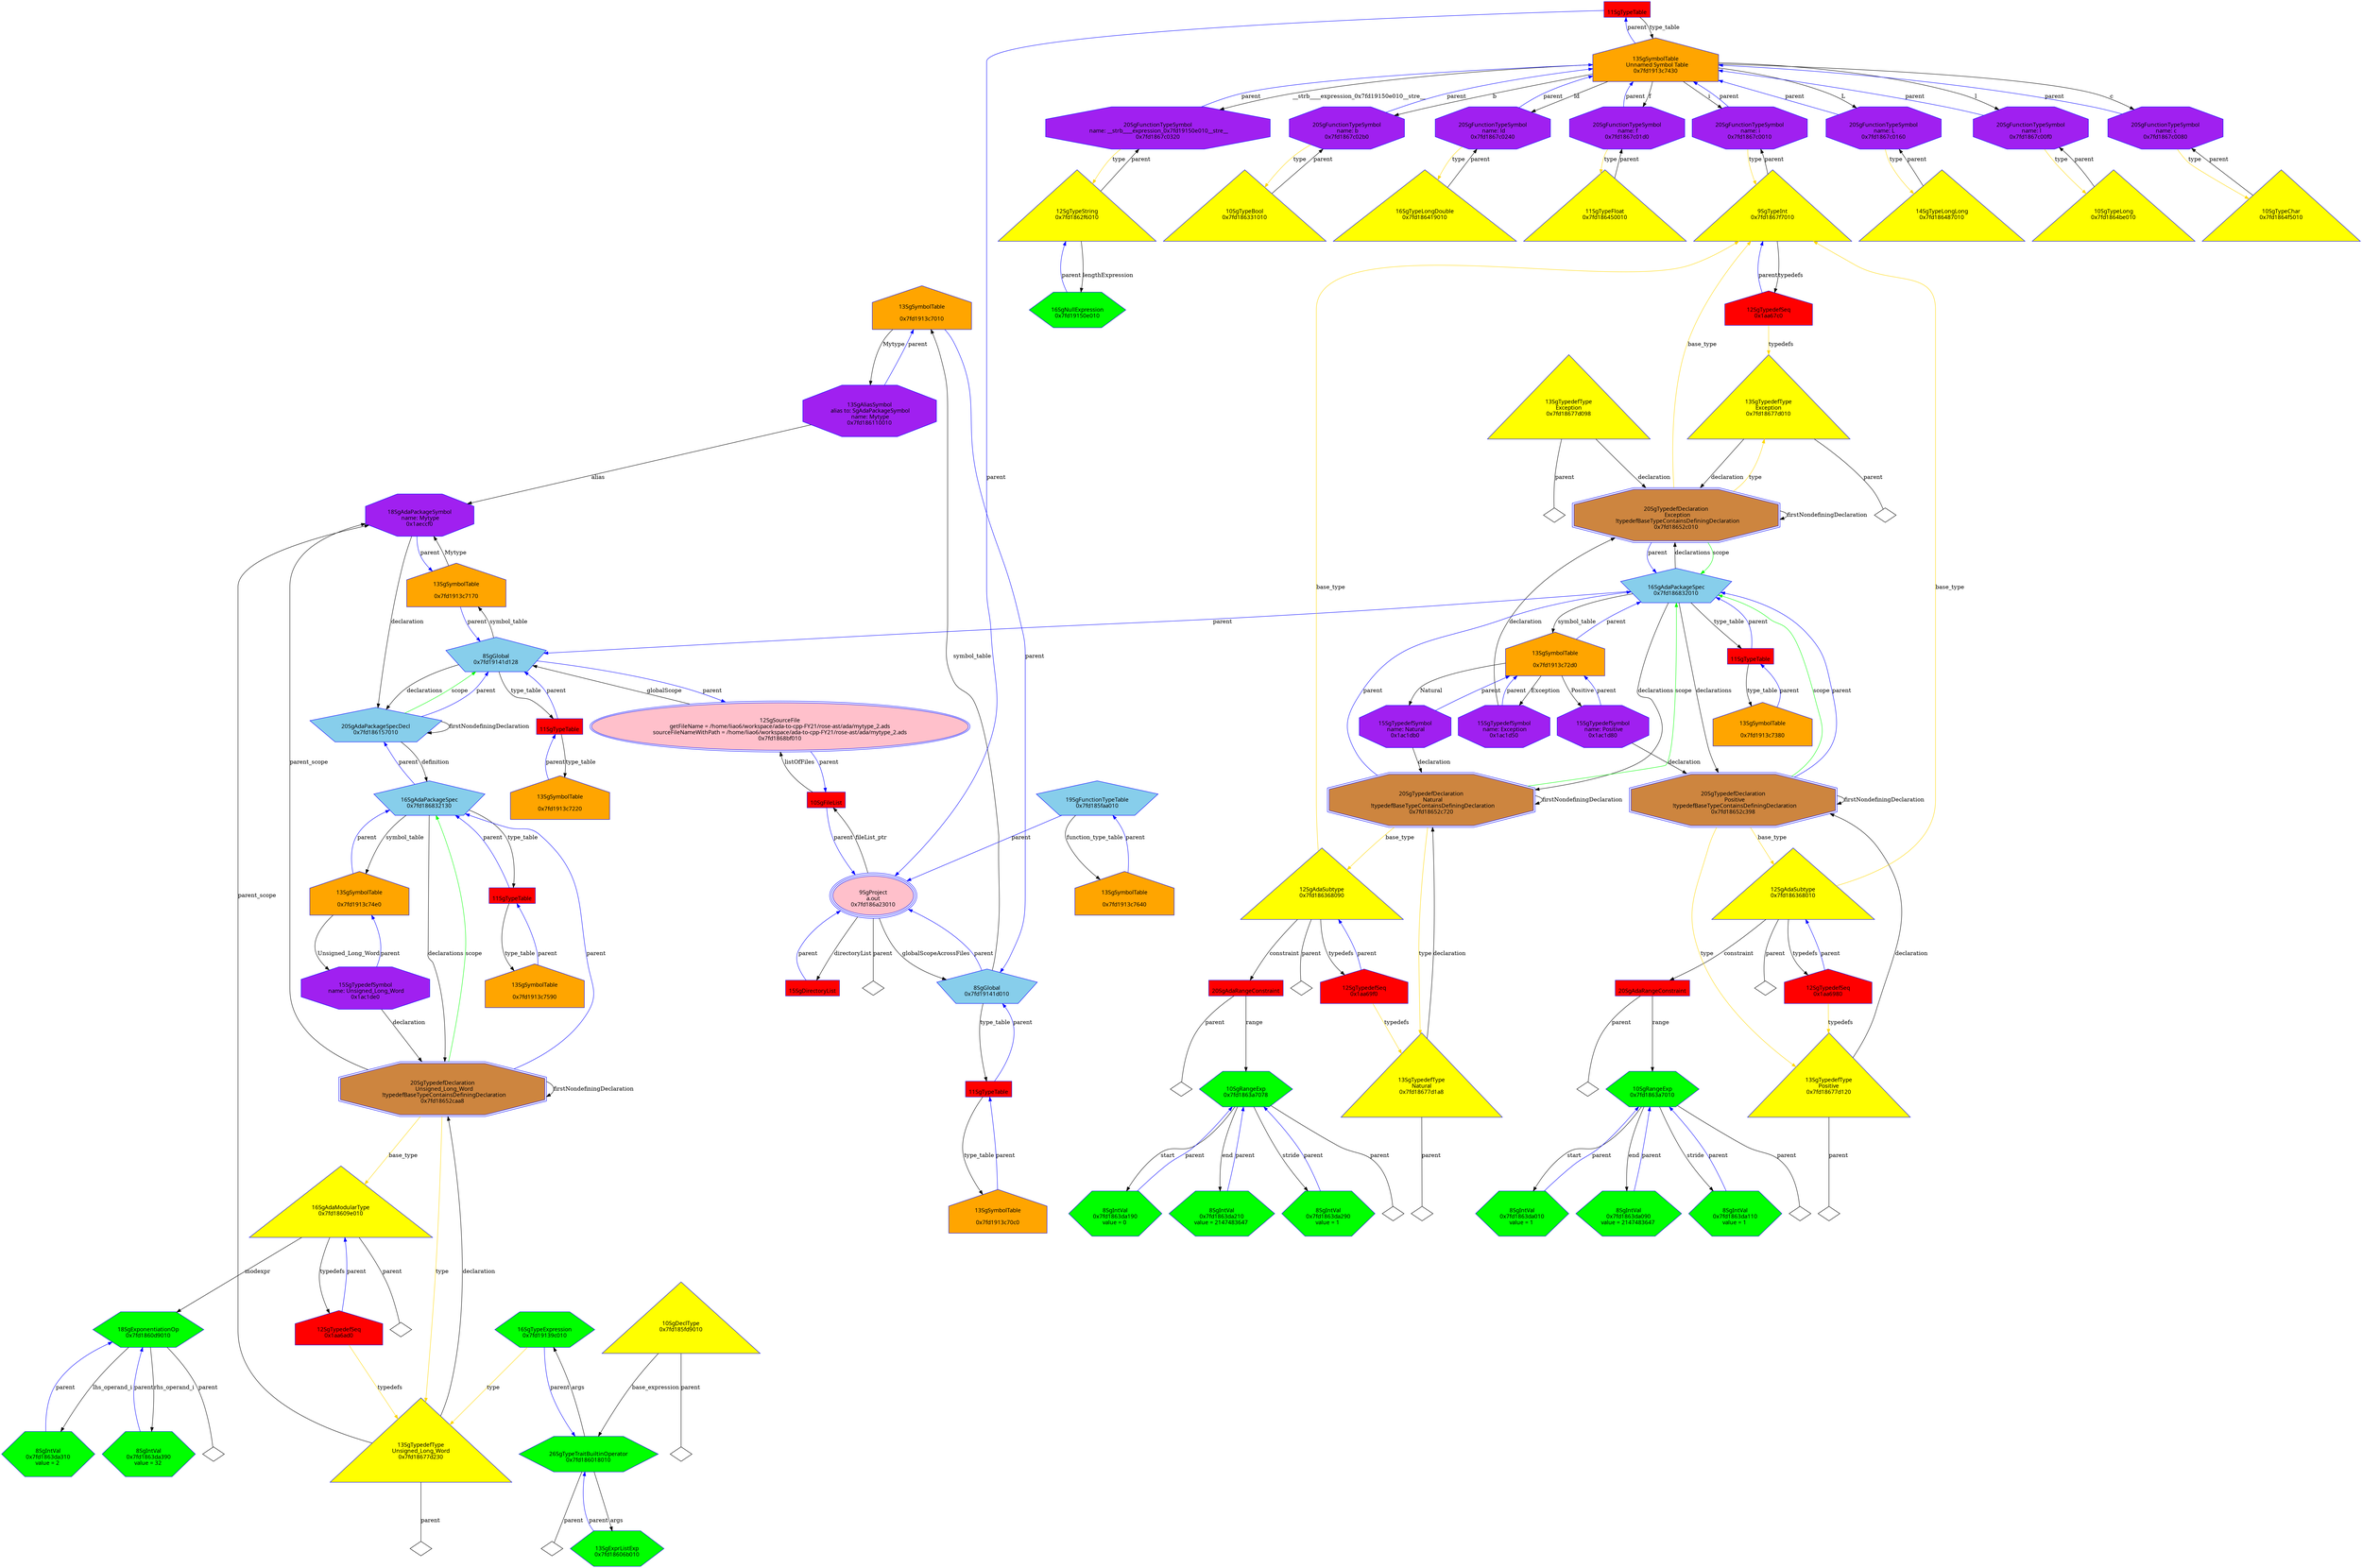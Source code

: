 digraph "Gmytype_2.ads.dot" {
"0x7fd1913c7010"[label="\n13SgSymbolTable\n  \n  0x7fd1913c7010  " shape=house,regular=0,URL="\N",tooltip="more info at \N",sides=5,peripheries=1,color="blue",fillcolor=orange,fontname="7x13bold",fontcolor=black,style=filled];
"0x7fd1913c7010" -> "0x7fd186110010"[label="Mytype" dir=forward ];
"0x7fd1913c7010" -> "0x7fd19141d010"[label="parent" color="blue" dir=forward ];
"0x7fd1913c70c0"[label="\n13SgSymbolTable\n  \n  0x7fd1913c70c0  " shape=house,regular=0,URL="\N",tooltip="more info at \N",sides=5,peripheries=1,color="blue",fillcolor=orange,fontname="7x13bold",fontcolor=black,style=filled];
"0x7fd1913c70c0" -> "0x19ffb60"[label="parent" color="blue" dir=forward ];
"0x7fd1913c7170"[label="\n13SgSymbolTable\n  \n  0x7fd1913c7170  " shape=house,regular=0,URL="\N",tooltip="more info at \N",sides=5,peripheries=1,color="blue",fillcolor=orange,fontname="7x13bold",fontcolor=black,style=filled];
"0x7fd1913c7170" -> "0x1aeccf0"[label="Mytype" dir=forward ];
"0x7fd1913c7170" -> "0x7fd19141d128"[label="parent" color="blue" dir=forward ];
"0x7fd1913c7220"[label="\n13SgSymbolTable\n  \n  0x7fd1913c7220  " shape=house,regular=0,URL="\N",tooltip="more info at \N",sides=5,peripheries=1,color="blue",fillcolor=orange,fontname="7x13bold",fontcolor=black,style=filled];
"0x7fd1913c7220" -> "0x19ffb88"[label="parent" color="blue" dir=forward ];
"0x7fd1913c72d0"[label="\n13SgSymbolTable\n  \n  0x7fd1913c72d0  " shape=house,regular=0,URL="\N",tooltip="more info at \N",sides=5,peripheries=1,color="blue",fillcolor=orange,fontname="7x13bold",fontcolor=black,style=filled];
"0x7fd1913c72d0" -> "0x1ac1db0"[label="Natural" dir=forward ];
"0x7fd1913c72d0" -> "0x1ac1d80"[label="Positive" dir=forward ];
"0x7fd1913c72d0" -> "0x1ac1d50"[label="Exception" dir=forward ];
"0x7fd1913c72d0" -> "0x7fd186832010"[label="parent" color="blue" dir=forward ];
"0x7fd1913c7380"[label="\n13SgSymbolTable\n  \n  0x7fd1913c7380  " shape=house,regular=0,URL="\N",tooltip="more info at \N",sides=5,peripheries=1,color="blue",fillcolor=orange,fontname="7x13bold",fontcolor=black,style=filled];
"0x7fd1913c7380" -> "0x19ffbb0"[label="parent" color="blue" dir=forward ];
"0x7fd1913c7430"[label="\n13SgSymbolTable\n  Unnamed Symbol Table\n  0x7fd1913c7430  " shape=house,regular=0,URL="\N",tooltip="more info at \N",sides=5,peripheries=1,color="blue",fillcolor=orange,fontname="7x13bold",fontcolor=black,style=filled];
"0x7fd1913c7430" -> "0x7fd1867c0320"[label="__strb____expression_0x7fd19150e010__stre__" dir=forward ];
"0x7fd1913c7430" -> "0x7fd1867c02b0"[label="b" dir=forward ];
"0x7fd1913c7430" -> "0x7fd1867c0240"[label="ld" dir=forward ];
"0x7fd1913c7430" -> "0x7fd1867c01d0"[label="f" dir=forward ];
"0x7fd1913c7430" -> "0x7fd1867c0160"[label="L" dir=forward ];
"0x7fd1913c7430" -> "0x7fd1867c00f0"[label="l" dir=forward ];
"0x7fd1913c7430" -> "0x7fd1867c0080"[label="c" dir=forward ];
"0x7fd1913c7430" -> "0x7fd1867c0010"[label="i" dir=forward ];
"0x7fd1913c7430" -> "0x19ffbd8"[label="parent" color="blue" dir=forward ];
"0x7fd1913c74e0"[label="\n13SgSymbolTable\n  \n  0x7fd1913c74e0  " shape=house,regular=0,URL="\N",tooltip="more info at \N",sides=5,peripheries=1,color="blue",fillcolor=orange,fontname="7x13bold",fontcolor=black,style=filled];
"0x7fd1913c74e0" -> "0x1ac1de0"[label="Unsigned_Long_Word" dir=forward ];
"0x7fd1913c74e0" -> "0x7fd186832130"[label="parent" color="blue" dir=forward ];
"0x7fd1913c7590"[label="\n13SgSymbolTable\n  \n  0x7fd1913c7590  " shape=house,regular=0,URL="\N",tooltip="more info at \N",sides=5,peripheries=1,color="blue",fillcolor=orange,fontname="7x13bold",fontcolor=black,style=filled];
"0x7fd1913c7590" -> "0x19ffc00"[label="parent" color="blue" dir=forward ];
"0x7fd1913c7640"[label="\n13SgSymbolTable\n  \n  0x7fd1913c7640  " shape=house,regular=0,URL="\N",tooltip="more info at \N",sides=5,peripheries=1,color="blue",fillcolor=orange,fontname="7x13bold",fontcolor=black,style=filled];
"0x7fd1913c7640" -> "0x7fd185faa010"[label="parent" color="blue" dir=forward ];
"0x1ad9460"[label="\n20SgAdaRangeConstraint" shape=polygon,regular=0,URL="\N",tooltip="more info at \N",sides=4,peripheries=1,color="blue",fillcolor=red,fontname="7x13bold",fontcolor=black,style=filled];
"0x1ad9460" -> "0x7fd1863a7010"[label="range" dir=forward ];
"0x1ad9460" -> "0x1ad9460__parent__null"[label="parent" dir=none ];
"0x1ad9460__parent__null"[label="" shape=diamond ];
"0x1ad9488"[label="\n20SgAdaRangeConstraint" shape=polygon,regular=0,URL="\N",tooltip="more info at \N",sides=4,peripheries=1,color="blue",fillcolor=red,fontname="7x13bold",fontcolor=black,style=filled];
"0x1ad9488" -> "0x7fd1863a7078"[label="range" dir=forward ];
"0x1ad9488" -> "0x1ad9488__parent__null"[label="parent" dir=none ];
"0x1ad9488__parent__null"[label="" shape=diamond ];
"0x7fd1868bf010"[label="\n12SgSourceFile\n  getFileName = /home/liao6/workspace/ada-to-cpp-FY21/rose-ast/ada/mytype_2.ads  \n  sourceFileNameWithPath = /home/liao6/workspace/ada-to-cpp-FY21/rose-ast/ada/mytype_2.ads  \n  0x7fd1868bf010  " shape=ellipse,regular=0,URL="\N",tooltip="more info at \N",sides=5,peripheries=2,color="blue",fillcolor=pink,fontname="7x13bold",fontcolor=black,style=filled];
"0x7fd1868bf010" -> "0x7fd19141d128"[label="globalScope" dir=forward ];
"0x7fd1868bf010" -> "0x19c5100"[label="parent" color="blue" dir=forward ];
"0x19c5100"[label="\n10SgFileList" shape=polygon,regular=0,URL="\N",tooltip="more info at \N",sides=4,peripheries=1,color="blue",fillcolor=red,fontname="7x13bold",fontcolor=black,style=filled];
"0x19c5100" -> "0x7fd1868bf010"[label="listOfFiles" dir=forward ];
"0x19c5100" -> "0x7fd186a23010"[label="parent" color="blue" dir=forward ];
"0x19e4510"[label="\n15SgDirectoryList" shape=polygon,regular=0,URL="\N",tooltip="more info at \N",sides=4,peripheries=1,color="blue",fillcolor=red,fontname="7x13bold",fontcolor=black,style=filled];
"0x19e4510" -> "0x7fd186a23010"[label="parent" color="blue" dir=forward ];
"0x7fd186a23010"[label="\n9SgProject\n  a.out  \n  0x7fd186a23010  " shape=ellipse,regular=0,URL="\N",tooltip="more info at \N",sides=5,peripheries=3,color="blue",fillcolor=pink,fontname="7x13bold",fontcolor=black,style=filled];
"0x7fd186a23010" -> "0x19c5100"[label="fileList_ptr" dir=forward ];
"0x7fd186a23010" -> "0x19e4510"[label="directoryList" dir=forward ];
"0x7fd186a23010" -> "0x7fd19141d010"[label="globalScopeAcrossFiles" dir=forward ];
"0x7fd186a23010" -> "0x7fd186a23010__parent__null"[label="parent" dir=none ];
"0x7fd186a23010__parent__null"[label="" shape=diamond ];
"0x1aa67c0"[label="\n12SgTypedefSeq\n  0x1aa67c0  " shape=house,regular=0,URL="\N",tooltip="more info at \N",sides=5,peripheries=1,color="blue",fillcolor=red,fontname="7x13bold",fontcolor=black,style=filled];
"0x1aa67c0" -> "0x7fd18677d010"[label="typedefs" color="gold1" dir=forward ];
"0x1aa67c0" -> "0x7fd1867f7010"[label="parent" color="blue" dir=forward ];
"0x1aa6980"[label="\n12SgTypedefSeq\n  0x1aa6980  " shape=house,regular=0,URL="\N",tooltip="more info at \N",sides=5,peripheries=1,color="blue",fillcolor=red,fontname="7x13bold",fontcolor=black,style=filled];
"0x1aa6980" -> "0x7fd18677d120"[label="typedefs" color="gold1" dir=forward ];
"0x1aa6980" -> "0x7fd186368010"[label="parent" color="blue" dir=forward ];
"0x1aa69f0"[label="\n12SgTypedefSeq\n  0x1aa69f0  " shape=house,regular=0,URL="\N",tooltip="more info at \N",sides=5,peripheries=1,color="blue",fillcolor=red,fontname="7x13bold",fontcolor=black,style=filled];
"0x1aa69f0" -> "0x7fd18677d1a8"[label="typedefs" color="gold1" dir=forward ];
"0x1aa69f0" -> "0x7fd186368090"[label="parent" color="blue" dir=forward ];
"0x1aa6ad0"[label="\n12SgTypedefSeq\n  0x1aa6ad0  " shape=house,regular=0,URL="\N",tooltip="more info at \N",sides=5,peripheries=1,color="blue",fillcolor=red,fontname="7x13bold",fontcolor=black,style=filled];
"0x1aa6ad0" -> "0x7fd18677d230"[label="typedefs" color="gold1" dir=forward ];
"0x1aa6ad0" -> "0x7fd18609e010"[label="parent" color="blue" dir=forward ];
"0x19ffb60"[label="\n11SgTypeTable" shape=polygon,regular=0,URL="\N",tooltip="more info at \N",sides=4,peripheries=1,color="blue",fillcolor=red,fontname="7x13bold",fontcolor=black,style=filled];
"0x19ffb60" -> "0x7fd1913c70c0"[label="type_table" dir=forward ];
"0x19ffb60" -> "0x7fd19141d010"[label="parent" color="blue" dir=forward ];
"0x19ffb88"[label="\n11SgTypeTable" shape=polygon,regular=0,URL="\N",tooltip="more info at \N",sides=4,peripheries=1,color="blue",fillcolor=red,fontname="7x13bold",fontcolor=black,style=filled];
"0x19ffb88" -> "0x7fd1913c7220"[label="type_table" dir=forward ];
"0x19ffb88" -> "0x7fd19141d128"[label="parent" color="blue" dir=forward ];
"0x19ffbb0"[label="\n11SgTypeTable" shape=polygon,regular=0,URL="\N",tooltip="more info at \N",sides=4,peripheries=1,color="blue",fillcolor=red,fontname="7x13bold",fontcolor=black,style=filled];
"0x19ffbb0" -> "0x7fd1913c7380"[label="type_table" dir=forward ];
"0x19ffbb0" -> "0x7fd186832010"[label="parent" color="blue" dir=forward ];
"0x19ffbd8"[label="\n11SgTypeTable" shape=polygon,regular=0,URL="\N",tooltip="more info at \N",sides=4,peripheries=1,color="blue",fillcolor=red,fontname="7x13bold",fontcolor=black,style=filled];
"0x19ffbd8" -> "0x7fd1913c7430"[label="type_table" dir=forward ];
"0x19ffbd8" -> "0x7fd186a23010"[label="parent" color="blue" dir=forward ];
"0x19ffc00"[label="\n11SgTypeTable" shape=polygon,regular=0,URL="\N",tooltip="more info at \N",sides=4,peripheries=1,color="blue",fillcolor=red,fontname="7x13bold",fontcolor=black,style=filled];
"0x19ffc00" -> "0x7fd1913c7590"[label="type_table" dir=forward ];
"0x19ffc00" -> "0x7fd186832130"[label="parent" color="blue" dir=forward ];
"0x7fd1864f5010"[label="\n10SgTypeChar\n  0x7fd1864f5010  \n   \n   " shape=polygon,regular=0,URL="\N",tooltip="more info at \N",sides=3,peripheries=1,color="blue",fillcolor=yellow,fontname="7x13bold",fontcolor=black,style=filled];
"0x7fd1864f5010" -> "0x7fd1867c0080"[label="parent" dir=forward ];
"0x7fd1867f7010"[label="\n9SgTypeInt\n  0x7fd1867f7010  \n   \n   " shape=polygon,regular=0,URL="\N",tooltip="more info at \N",sides=3,peripheries=1,color="blue",fillcolor=yellow,fontname="7x13bold",fontcolor=black,style=filled];
"0x7fd1867f7010" -> "0x1aa67c0"[label="typedefs" dir=forward ];
"0x7fd1867f7010" -> "0x7fd1867c0010"[label="parent" dir=forward ];
"0x7fd1864be010"[label="\n10SgTypeLong\n  0x7fd1864be010  \n   \n   " shape=polygon,regular=0,URL="\N",tooltip="more info at \N",sides=3,peripheries=1,color="blue",fillcolor=yellow,fontname="7x13bold",fontcolor=black,style=filled];
"0x7fd1864be010" -> "0x7fd1867c00f0"[label="parent" dir=forward ];
"0x7fd186450010"[label="\n11SgTypeFloat\n  0x7fd186450010  \n   \n   " shape=polygon,regular=0,URL="\N",tooltip="more info at \N",sides=3,peripheries=1,color="blue",fillcolor=yellow,fontname="7x13bold",fontcolor=black,style=filled];
"0x7fd186450010" -> "0x7fd1867c01d0"[label="parent" dir=forward ];
"0x7fd186487010"[label="\n14SgTypeLongLong\n  0x7fd186487010  \n   \n   " shape=polygon,regular=0,URL="\N",tooltip="more info at \N",sides=3,peripheries=1,color="blue",fillcolor=yellow,fontname="7x13bold",fontcolor=black,style=filled];
"0x7fd186487010" -> "0x7fd1867c0160"[label="parent" dir=forward ];
"0x7fd186419010"[label="\n16SgTypeLongDouble\n  0x7fd186419010  \n   \n   " shape=polygon,regular=0,URL="\N",tooltip="more info at \N",sides=3,peripheries=1,color="blue",fillcolor=yellow,fontname="7x13bold",fontcolor=black,style=filled];
"0x7fd186419010" -> "0x7fd1867c0240"[label="parent" dir=forward ];
"0x7fd1862f6010"[label="\n12SgTypeString\n  0x7fd1862f6010  \n   \n   " shape=polygon,regular=0,URL="\N",tooltip="more info at \N",sides=3,peripheries=1,color="blue",fillcolor=yellow,fontname="7x13bold",fontcolor=black,style=filled];
"0x7fd1862f6010" -> "0x7fd19150e010"[label="lengthExpression" dir=forward ];
"0x7fd1862f6010" -> "0x7fd1867c0320"[label="parent" dir=forward ];
"0x7fd186331010"[label="\n10SgTypeBool\n  0x7fd186331010  \n   \n   " shape=polygon,regular=0,URL="\N",tooltip="more info at \N",sides=3,peripheries=1,color="blue",fillcolor=yellow,fontname="7x13bold",fontcolor=black,style=filled];
"0x7fd186331010" -> "0x7fd1867c02b0"[label="parent" dir=forward ];
"0x7fd185fd9010"[label="\n10SgDeclType\n  0x7fd185fd9010  \n   \n   " shape=polygon,regular=0,URL="\N",tooltip="more info at \N",sides=3,peripheries=1,color="blue",fillcolor=yellow,fontname="7x13bold",fontcolor=black,style=filled];
"0x7fd185fd9010" -> "0x7fd186018010"[label="base_expression" dir=forward ];
"0x7fd185fd9010" -> "0x7fd185fd9010__parent__null"[label="parent" dir=none ];
"0x7fd185fd9010__parent__null"[label="" shape=diamond ];
"0x7fd18677d010"[label="\n13SgTypedefType\nException\n  0x7fd18677d010  \n   \n   " shape=polygon,regular=0,URL="\N",tooltip="more info at \N",sides=3,peripheries=1,color="blue",fillcolor=yellow,fontname="7x13bold",fontcolor=black,style=filled];
"0x7fd18677d010" -> "0x7fd18652c010"[label="declaration" dir=forward ];
"0x7fd18677d010" -> "0x7fd18677d010__parent__null"[label="parent" dir=none ];
"0x7fd18677d010__parent__null"[label="" shape=diamond ];
"0x7fd18677d098"[label="\n13SgTypedefType\nException\n  0x7fd18677d098  \n   \n   " shape=polygon,regular=0,URL="\N",tooltip="more info at \N",sides=3,peripheries=1,color="blue",fillcolor=yellow,fontname="7x13bold",fontcolor=black,style=filled];
"0x7fd18677d098" -> "0x7fd18652c010"[label="declaration" dir=forward ];
"0x7fd18677d098" -> "0x7fd18677d098__parent__null"[label="parent" dir=none ];
"0x7fd18677d098__parent__null"[label="" shape=diamond ];
"0x7fd18677d120"[label="\n13SgTypedefType\nPositive\n  0x7fd18677d120  \n   \n   " shape=polygon,regular=0,URL="\N",tooltip="more info at \N",sides=3,peripheries=1,color="blue",fillcolor=yellow,fontname="7x13bold",fontcolor=black,style=filled];
"0x7fd18677d120" -> "0x7fd18652c398"[label="declaration" dir=forward ];
"0x7fd18677d120" -> "0x7fd18677d120__parent__null"[label="parent" dir=none ];
"0x7fd18677d120__parent__null"[label="" shape=diamond ];
"0x7fd18677d1a8"[label="\n13SgTypedefType\nNatural\n  0x7fd18677d1a8  \n   \n   " shape=polygon,regular=0,URL="\N",tooltip="more info at \N",sides=3,peripheries=1,color="blue",fillcolor=yellow,fontname="7x13bold",fontcolor=black,style=filled];
"0x7fd18677d1a8" -> "0x7fd18652c720"[label="declaration" dir=forward ];
"0x7fd18677d1a8" -> "0x7fd18677d1a8__parent__null"[label="parent" dir=none ];
"0x7fd18677d1a8__parent__null"[label="" shape=diamond ];
"0x7fd18677d230"[label="\n13SgTypedefType\nUnsigned_Long_Word\n  0x7fd18677d230  \n   \n   " shape=polygon,regular=0,URL="\N",tooltip="more info at \N",sides=3,peripheries=1,color="blue",fillcolor=yellow,fontname="7x13bold",fontcolor=black,style=filled];
"0x7fd18677d230" -> "0x1aeccf0"[label="parent_scope" dir=forward ];
"0x7fd18677d230" -> "0x7fd18652caa8"[label="declaration" dir=forward ];
"0x7fd18677d230" -> "0x7fd18677d230__parent__null"[label="parent" dir=none ];
"0x7fd18677d230__parent__null"[label="" shape=diamond ];
"0x7fd186368010"[label="\n12SgAdaSubtype\n  0x7fd186368010  \n   \n   " shape=polygon,regular=0,URL="\N",tooltip="more info at \N",sides=3,peripheries=1,color="blue",fillcolor=yellow,fontname="7x13bold",fontcolor=black,style=filled];
"0x7fd186368010" -> "0x7fd1867f7010"[label="base_type" color="gold1" dir=forward ];
"0x7fd186368010" -> "0x1ad9460"[label="constraint" dir=forward ];
"0x7fd186368010" -> "0x1aa6980"[label="typedefs" dir=forward ];
"0x7fd186368010" -> "0x7fd186368010__parent__null"[label="parent" dir=none ];
"0x7fd186368010__parent__null"[label="" shape=diamond ];
"0x7fd186368090"[label="\n12SgAdaSubtype\n  0x7fd186368090  \n   \n   " shape=polygon,regular=0,URL="\N",tooltip="more info at \N",sides=3,peripheries=1,color="blue",fillcolor=yellow,fontname="7x13bold",fontcolor=black,style=filled];
"0x7fd186368090" -> "0x7fd1867f7010"[label="base_type" color="gold1" dir=forward ];
"0x7fd186368090" -> "0x1ad9488"[label="constraint" dir=forward ];
"0x7fd186368090" -> "0x1aa69f0"[label="typedefs" dir=forward ];
"0x7fd186368090" -> "0x7fd186368090__parent__null"[label="parent" dir=none ];
"0x7fd186368090__parent__null"[label="" shape=diamond ];
"0x7fd18609e010"[label="\n16SgAdaModularType\n  0x7fd18609e010  \n   \n   " shape=polygon,regular=0,URL="\N",tooltip="more info at \N",sides=3,peripheries=1,color="blue",fillcolor=yellow,fontname="7x13bold",fontcolor=black,style=filled];
"0x7fd18609e010" -> "0x7fd1860d9010"[label="modexpr" dir=forward ];
"0x7fd18609e010" -> "0x1aa6ad0"[label="typedefs" dir=forward ];
"0x7fd18609e010" -> "0x7fd18609e010__parent__null"[label="parent" dir=none ];
"0x7fd18609e010__parent__null"[label="" shape=diamond ];
"0x7fd19141d010"[label="\n8SgGlobal\n  0x7fd19141d010  " shape=polygon,regular=0,URL="\N",tooltip="more info at \N",sides=5,peripheries=1,color="blue",fillcolor=skyblue,fontname="7x13bold",fontcolor=black,style=filled];
"0x7fd19141d010" -> "0x7fd1913c7010"[label="symbol_table" dir=forward ];
"0x7fd19141d010" -> "0x19ffb60"[label="type_table" dir=forward ];
"0x7fd19141d010" -> "0x7fd186a23010"[label="parent" color="blue" dir=forward ];
"0x7fd19141d128"[label="\n8SgGlobal\n  0x7fd19141d128  " shape=polygon,regular=0,URL="\N",tooltip="more info at \N",sides=5,peripheries=1,color="blue",fillcolor=skyblue,fontname="7x13bold",fontcolor=black,style=filled];
"0x7fd19141d128" -> "0x7fd186157010"[label="declarations" dir=forward ];
"0x7fd19141d128" -> "0x7fd1913c7170"[label="symbol_table" dir=forward ];
"0x7fd19141d128" -> "0x19ffb88"[label="type_table" dir=forward ];
"0x7fd19141d128" -> "0x7fd1868bf010"[label="parent" color="blue" dir=forward ];
"0x7fd185faa010"[label="\n19SgFunctionTypeTable\n  0x7fd185faa010  " shape=polygon,regular=0,URL="\N",tooltip="more info at \N",sides=5,peripheries=1,color="blue",fillcolor=skyblue,fontname="7x13bold",fontcolor=black,style=filled];
"0x7fd185faa010" -> "0x7fd1913c7640"[label="function_type_table" dir=forward ];
"0x7fd185faa010" -> "0x7fd186a23010"[label="parent" color="blue" dir=forward ];
"0x7fd18652c010"[label="\n20SgTypedefDeclaration\n  Exception\n  !typedefBaseTypeContainsDefiningDeclaration\n  0x7fd18652c010  " shape=polygon,regular=0,URL="\N",tooltip="more info at \N",sides=8,peripheries=2,color="blue",fillcolor=peru,fontname="7x13bold",fontcolor=black,style=filled];
"0x7fd18652c010" -> "0x7fd1867f7010"[label="base_type" color="gold1" dir=forward ];
"0x7fd18652c010" -> "0x7fd18677d010"[label="type" color="gold1" dir=forward ];
"0x7fd18652c010" -> "0x7fd186832010"[label="scope" color="green" dir=forward ];
"0x7fd18652c010" -> "0x7fd18652c010"[label="firstNondefiningDeclaration" dir=forward ];
"0x7fd18652c010" -> "0x7fd186832010"[label="parent" color="blue" dir=forward ];
"0x7fd18652c398"[label="\n20SgTypedefDeclaration\n  Positive\n  !typedefBaseTypeContainsDefiningDeclaration\n  0x7fd18652c398  " shape=polygon,regular=0,URL="\N",tooltip="more info at \N",sides=8,peripheries=2,color="blue",fillcolor=peru,fontname="7x13bold",fontcolor=black,style=filled];
"0x7fd18652c398" -> "0x7fd186368010"[label="base_type" color="gold1" dir=forward ];
"0x7fd18652c398" -> "0x7fd18677d120"[label="type" color="gold1" dir=forward ];
"0x7fd18652c398" -> "0x7fd186832010"[label="scope" color="green" dir=forward ];
"0x7fd18652c398" -> "0x7fd18652c398"[label="firstNondefiningDeclaration" dir=forward ];
"0x7fd18652c398" -> "0x7fd186832010"[label="parent" color="blue" dir=forward ];
"0x7fd18652c720"[label="\n20SgTypedefDeclaration\n  Natural\n  !typedefBaseTypeContainsDefiningDeclaration\n  0x7fd18652c720  " shape=polygon,regular=0,URL="\N",tooltip="more info at \N",sides=8,peripheries=2,color="blue",fillcolor=peru,fontname="7x13bold",fontcolor=black,style=filled];
"0x7fd18652c720" -> "0x7fd186368090"[label="base_type" color="gold1" dir=forward ];
"0x7fd18652c720" -> "0x7fd18677d1a8"[label="type" color="gold1" dir=forward ];
"0x7fd18652c720" -> "0x7fd186832010"[label="scope" color="green" dir=forward ];
"0x7fd18652c720" -> "0x7fd18652c720"[label="firstNondefiningDeclaration" dir=forward ];
"0x7fd18652c720" -> "0x7fd186832010"[label="parent" color="blue" dir=forward ];
"0x7fd18652caa8"[label="\n20SgTypedefDeclaration\n  Unsigned_Long_Word\n  !typedefBaseTypeContainsDefiningDeclaration\n  0x7fd18652caa8  " shape=polygon,regular=0,URL="\N",tooltip="more info at \N",sides=8,peripheries=2,color="blue",fillcolor=peru,fontname="7x13bold",fontcolor=black,style=filled];
"0x7fd18652caa8" -> "0x7fd18609e010"[label="base_type" color="gold1" dir=forward ];
"0x7fd18652caa8" -> "0x7fd18677d230"[label="type" color="gold1" dir=forward ];
"0x7fd18652caa8" -> "0x1aeccf0"[label="parent_scope" dir=forward ];
"0x7fd18652caa8" -> "0x7fd186832130"[label="scope" color="green" dir=forward ];
"0x7fd18652caa8" -> "0x7fd18652caa8"[label="firstNondefiningDeclaration" dir=forward ];
"0x7fd18652caa8" -> "0x7fd186832130"[label="parent" color="blue" dir=forward ];
"0x7fd186832010"[label="\n16SgAdaPackageSpec\n  0x7fd186832010  " shape=polygon,regular=0,URL="\N",tooltip="more info at \N",sides=5,peripheries=1,color="blue",fillcolor=skyblue,fontname="7x13bold",fontcolor=black,style=filled];
"0x7fd186832010" -> "0x7fd18652c010"[label="declarations" dir=forward ];
"0x7fd186832010" -> "0x7fd18652c398"[label="declarations" dir=forward ];
"0x7fd186832010" -> "0x7fd18652c720"[label="declarations" dir=forward ];
"0x7fd186832010" -> "0x7fd1913c72d0"[label="symbol_table" dir=forward ];
"0x7fd186832010" -> "0x19ffbb0"[label="type_table" dir=forward ];
"0x7fd186832010" -> "0x7fd19141d128"[label="parent" color="blue" dir=forward ];
"0x7fd186832130"[label="\n16SgAdaPackageSpec\n  0x7fd186832130  " shape=polygon,regular=0,URL="\N",tooltip="more info at \N",sides=5,peripheries=1,color="blue",fillcolor=skyblue,fontname="7x13bold",fontcolor=black,style=filled];
"0x7fd186832130" -> "0x7fd18652caa8"[label="declarations" dir=forward ];
"0x7fd186832130" -> "0x7fd1913c74e0"[label="symbol_table" dir=forward ];
"0x7fd186832130" -> "0x19ffc00"[label="type_table" dir=forward ];
"0x7fd186832130" -> "0x7fd186157010"[label="parent" color="blue" dir=forward ];
"0x7fd186157010"[label="\n20SgAdaPackageSpecDecl\n  0x7fd186157010  " shape=polygon,regular=0,URL="\N",tooltip="more info at \N",sides=5,peripheries=1,color="blue",fillcolor=skyblue,fontname="7x13bold",fontcolor=black,style=filled];
"0x7fd186157010" -> "0x7fd186832130"[label="definition" dir=forward ];
"0x7fd186157010" -> "0x7fd19141d128"[label="scope" color="green" dir=forward ];
"0x7fd186157010" -> "0x7fd186157010"[label="firstNondefiningDeclaration" dir=forward ];
"0x7fd186157010" -> "0x7fd19141d128"[label="parent" color="blue" dir=forward ];
"0x7fd19139c010"[label="\n16SgTypeExpression\n  0x7fd19139c010  " shape=polygon,regular=0,URL="\N",tooltip="more info at \N",sides=6,peripheries=1,color="blue",fillcolor=green,fontname="7x13bold",fontcolor=black,style=filled];
"0x7fd19139c010" -> "0x7fd18677d230"[label="type" color="gold1" dir=forward ];
"0x7fd19139c010" -> "0x7fd186018010"[label="parent" color="blue" dir=forward ];
"0x7fd1863da010"[label="\n8SgIntVal\n  0x7fd1863da010  \n value = 1  " shape=polygon,regular=0,URL="\N",tooltip="more info at \N",sides=6,peripheries=1,color="blue",fillcolor=green,fontname="7x13bold",fontcolor=black,style=filled];
"0x7fd1863da010" -> "0x7fd1863a7010"[label="parent" color="blue" dir=forward ];
"0x7fd1863da090"[label="\n8SgIntVal\n  0x7fd1863da090  \n value = 2147483647  " shape=polygon,regular=0,URL="\N",tooltip="more info at \N",sides=6,peripheries=1,color="blue",fillcolor=green,fontname="7x13bold",fontcolor=black,style=filled];
"0x7fd1863da090" -> "0x7fd1863a7010"[label="parent" color="blue" dir=forward ];
"0x7fd1863da110"[label="\n8SgIntVal\n  0x7fd1863da110  \n value = 1  " shape=polygon,regular=0,URL="\N",tooltip="more info at \N",sides=6,peripheries=1,color="blue",fillcolor=green,fontname="7x13bold",fontcolor=black,style=filled];
"0x7fd1863da110" -> "0x7fd1863a7010"[label="parent" color="blue" dir=forward ];
"0x7fd1863da190"[label="\n8SgIntVal\n  0x7fd1863da190  \n value = 0  " shape=polygon,regular=0,URL="\N",tooltip="more info at \N",sides=6,peripheries=1,color="blue",fillcolor=green,fontname="7x13bold",fontcolor=black,style=filled];
"0x7fd1863da190" -> "0x7fd1863a7078"[label="parent" color="blue" dir=forward ];
"0x7fd1863da210"[label="\n8SgIntVal\n  0x7fd1863da210  \n value = 2147483647  " shape=polygon,regular=0,URL="\N",tooltip="more info at \N",sides=6,peripheries=1,color="blue",fillcolor=green,fontname="7x13bold",fontcolor=black,style=filled];
"0x7fd1863da210" -> "0x7fd1863a7078"[label="parent" color="blue" dir=forward ];
"0x7fd1863da290"[label="\n8SgIntVal\n  0x7fd1863da290  \n value = 1  " shape=polygon,regular=0,URL="\N",tooltip="more info at \N",sides=6,peripheries=1,color="blue",fillcolor=green,fontname="7x13bold",fontcolor=black,style=filled];
"0x7fd1863da290" -> "0x7fd1863a7078"[label="parent" color="blue" dir=forward ];
"0x7fd1863da310"[label="\n8SgIntVal\n  0x7fd1863da310  \n value = 2  " shape=polygon,regular=0,URL="\N",tooltip="more info at \N",sides=6,peripheries=1,color="blue",fillcolor=green,fontname="7x13bold",fontcolor=black,style=filled];
"0x7fd1863da310" -> "0x7fd1860d9010"[label="parent" color="blue" dir=forward ];
"0x7fd1863da390"[label="\n8SgIntVal\n  0x7fd1863da390  \n value = 32  " shape=polygon,regular=0,URL="\N",tooltip="more info at \N",sides=6,peripheries=1,color="blue",fillcolor=green,fontname="7x13bold",fontcolor=black,style=filled];
"0x7fd1863da390" -> "0x7fd1860d9010"[label="parent" color="blue" dir=forward ];
"0x7fd19150e010"[label="\n16SgNullExpression\n  0x7fd19150e010  " shape=polygon,regular=0,URL="\N",tooltip="more info at \N",sides=6,peripheries=1,color="blue",fillcolor=green,fontname="7x13bold",fontcolor=black,style=filled];
"0x7fd19150e010" -> "0x7fd1862f6010"[label="parent" color="blue" dir=forward ];
"0x7fd1860d9010"[label="\n18SgExponentiationOp\n  0x7fd1860d9010  " shape=polygon,regular=0,URL="\N",tooltip="more info at \N",sides=6,peripheries=1,color="blue",fillcolor=green,fontname="7x13bold",fontcolor=black,style=filled];
"0x7fd1860d9010" -> "0x7fd1863da310"[label="lhs_operand_i" dir=forward ];
"0x7fd1860d9010" -> "0x7fd1863da390"[label="rhs_operand_i" dir=forward ];
"0x7fd1860d9010" -> "0x7fd1860d9010__parent__null"[label="parent" dir=none ];
"0x7fd1860d9010__parent__null"[label="" shape=diamond ];
"0x7fd1863a7010"[label="\n10SgRangeExp\n  0x7fd1863a7010  " shape=polygon,regular=0,URL="\N",tooltip="more info at \N",sides=6,peripheries=1,color="blue",fillcolor=green,fontname="7x13bold",fontcolor=black,style=filled];
"0x7fd1863a7010" -> "0x7fd1863da010"[label="start" dir=forward ];
"0x7fd1863a7010" -> "0x7fd1863da090"[label="end" dir=forward ];
"0x7fd1863a7010" -> "0x7fd1863da110"[label="stride" dir=forward ];
"0x7fd1863a7010" -> "0x7fd1863a7010__parent__null"[label="parent" dir=none ];
"0x7fd1863a7010__parent__null"[label="" shape=diamond ];
"0x7fd1863a7078"[label="\n10SgRangeExp\n  0x7fd1863a7078  " shape=polygon,regular=0,URL="\N",tooltip="more info at \N",sides=6,peripheries=1,color="blue",fillcolor=green,fontname="7x13bold",fontcolor=black,style=filled];
"0x7fd1863a7078" -> "0x7fd1863da190"[label="start" dir=forward ];
"0x7fd1863a7078" -> "0x7fd1863da210"[label="end" dir=forward ];
"0x7fd1863a7078" -> "0x7fd1863da290"[label="stride" dir=forward ];
"0x7fd1863a7078" -> "0x7fd1863a7078__parent__null"[label="parent" dir=none ];
"0x7fd1863a7078__parent__null"[label="" shape=diamond ];
"0x7fd18606b010"[label="\n13SgExprListExp\n  0x7fd18606b010  " shape=polygon,regular=0,URL="\N",tooltip="more info at \N",sides=6,peripheries=1,color="blue",fillcolor=green,fontname="7x13bold",fontcolor=black,style=filled];
"0x7fd18606b010" -> "0x7fd186018010"[label="parent" color="blue" dir=forward ];
"0x7fd186018010"[label="\n26SgTypeTraitBuiltinOperator\n  0x7fd186018010  " shape=polygon,regular=0,URL="\N",tooltip="more info at \N",sides=6,peripheries=1,color="blue",fillcolor=green,fontname="7x13bold",fontcolor=black,style=filled];
"0x7fd186018010" -> "0x7fd19139c010"[label="args" dir=forward ];
"0x7fd186018010" -> "0x7fd18606b010"[label="args" dir=forward ];
"0x7fd186018010" -> "0x7fd186018010__parent__null"[label="parent" dir=none ];
"0x7fd186018010__parent__null"[label="" shape=diamond ];
"0x7fd1867c0010"[label="\n20SgFunctionTypeSymbol\n name: i\n  0x7fd1867c0010  " shape=polygon,regular=0,URL="\N",tooltip="more info at \N",sides=8,peripheries=1,color="blue",fillcolor=purple,fontname="7x13bold",fontcolor=black,style=filled];
"0x7fd1867c0010" -> "0x7fd1867f7010"[label="type" color="gold1" dir=forward ];
"0x7fd1867c0010" -> "0x7fd1913c7430"[label="parent" color="blue" dir=forward ];
"0x7fd1867c0080"[label="\n20SgFunctionTypeSymbol\n name: c\n  0x7fd1867c0080  " shape=polygon,regular=0,URL="\N",tooltip="more info at \N",sides=8,peripheries=1,color="blue",fillcolor=purple,fontname="7x13bold",fontcolor=black,style=filled];
"0x7fd1867c0080" -> "0x7fd1864f5010"[label="type" color="gold1" dir=forward ];
"0x7fd1867c0080" -> "0x7fd1913c7430"[label="parent" color="blue" dir=forward ];
"0x7fd1867c00f0"[label="\n20SgFunctionTypeSymbol\n name: l\n  0x7fd1867c00f0  " shape=polygon,regular=0,URL="\N",tooltip="more info at \N",sides=8,peripheries=1,color="blue",fillcolor=purple,fontname="7x13bold",fontcolor=black,style=filled];
"0x7fd1867c00f0" -> "0x7fd1864be010"[label="type" color="gold1" dir=forward ];
"0x7fd1867c00f0" -> "0x7fd1913c7430"[label="parent" color="blue" dir=forward ];
"0x7fd1867c0160"[label="\n20SgFunctionTypeSymbol\n name: L\n  0x7fd1867c0160  " shape=polygon,regular=0,URL="\N",tooltip="more info at \N",sides=8,peripheries=1,color="blue",fillcolor=purple,fontname="7x13bold",fontcolor=black,style=filled];
"0x7fd1867c0160" -> "0x7fd186487010"[label="type" color="gold1" dir=forward ];
"0x7fd1867c0160" -> "0x7fd1913c7430"[label="parent" color="blue" dir=forward ];
"0x7fd1867c01d0"[label="\n20SgFunctionTypeSymbol\n name: f\n  0x7fd1867c01d0  " shape=polygon,regular=0,URL="\N",tooltip="more info at \N",sides=8,peripheries=1,color="blue",fillcolor=purple,fontname="7x13bold",fontcolor=black,style=filled];
"0x7fd1867c01d0" -> "0x7fd186450010"[label="type" color="gold1" dir=forward ];
"0x7fd1867c01d0" -> "0x7fd1913c7430"[label="parent" color="blue" dir=forward ];
"0x7fd1867c0240"[label="\n20SgFunctionTypeSymbol\n name: ld\n  0x7fd1867c0240  " shape=polygon,regular=0,URL="\N",tooltip="more info at \N",sides=8,peripheries=1,color="blue",fillcolor=purple,fontname="7x13bold",fontcolor=black,style=filled];
"0x7fd1867c0240" -> "0x7fd186419010"[label="type" color="gold1" dir=forward ];
"0x7fd1867c0240" -> "0x7fd1913c7430"[label="parent" color="blue" dir=forward ];
"0x7fd1867c02b0"[label="\n20SgFunctionTypeSymbol\n name: b\n  0x7fd1867c02b0  " shape=polygon,regular=0,URL="\N",tooltip="more info at \N",sides=8,peripheries=1,color="blue",fillcolor=purple,fontname="7x13bold",fontcolor=black,style=filled];
"0x7fd1867c02b0" -> "0x7fd186331010"[label="type" color="gold1" dir=forward ];
"0x7fd1867c02b0" -> "0x7fd1913c7430"[label="parent" color="blue" dir=forward ];
"0x7fd1867c0320"[label="\n20SgFunctionTypeSymbol\n name: __strb____expression_0x7fd19150e010__stre__\n  0x7fd1867c0320  " shape=polygon,regular=0,URL="\N",tooltip="more info at \N",sides=8,peripheries=1,color="blue",fillcolor=purple,fontname="7x13bold",fontcolor=black,style=filled];
"0x7fd1867c0320" -> "0x7fd1862f6010"[label="type" color="gold1" dir=forward ];
"0x7fd1867c0320" -> "0x7fd1913c7430"[label="parent" color="blue" dir=forward ];
"0x1ac1d50"[label="\n15SgTypedefSymbol\n name: Exception\n  0x1ac1d50  " shape=polygon,regular=0,URL="\N",tooltip="more info at \N",sides=8,peripheries=1,color="blue",fillcolor=purple,fontname="7x13bold",fontcolor=black,style=filled];
"0x1ac1d50" -> "0x7fd18652c010"[label="declaration" dir=forward ];
"0x1ac1d50" -> "0x7fd1913c72d0"[label="parent" color="blue" dir=forward ];
"0x1ac1d80"[label="\n15SgTypedefSymbol\n name: Positive\n  0x1ac1d80  " shape=polygon,regular=0,URL="\N",tooltip="more info at \N",sides=8,peripheries=1,color="blue",fillcolor=purple,fontname="7x13bold",fontcolor=black,style=filled];
"0x1ac1d80" -> "0x7fd18652c398"[label="declaration" dir=forward ];
"0x1ac1d80" -> "0x7fd1913c72d0"[label="parent" color="blue" dir=forward ];
"0x1ac1db0"[label="\n15SgTypedefSymbol\n name: Natural\n  0x1ac1db0  " shape=polygon,regular=0,URL="\N",tooltip="more info at \N",sides=8,peripheries=1,color="blue",fillcolor=purple,fontname="7x13bold",fontcolor=black,style=filled];
"0x1ac1db0" -> "0x7fd18652c720"[label="declaration" dir=forward ];
"0x1ac1db0" -> "0x7fd1913c72d0"[label="parent" color="blue" dir=forward ];
"0x1ac1de0"[label="\n15SgTypedefSymbol\n name: Unsigned_Long_Word\n  0x1ac1de0  " shape=polygon,regular=0,URL="\N",tooltip="more info at \N",sides=8,peripheries=1,color="blue",fillcolor=purple,fontname="7x13bold",fontcolor=black,style=filled];
"0x1ac1de0" -> "0x7fd18652caa8"[label="declaration" dir=forward ];
"0x1ac1de0" -> "0x7fd1913c74e0"[label="parent" color="blue" dir=forward ];
"0x7fd186110010"[label="\n13SgAliasSymbol\n alias to: SgAdaPackageSymbol\n name: Mytype\n  0x7fd186110010  " shape=polygon,regular=0,URL="\N",tooltip="more info at \N",sides=8,peripheries=1,color="blue",fillcolor=purple,fontname="7x13bold",fontcolor=black,style=filled];
"0x7fd186110010" -> "0x1aeccf0"[label="alias" dir=forward ];
"0x7fd186110010" -> "0x7fd1913c7010"[label="parent" color="blue" dir=forward ];
"0x1aeccf0"[label="\n18SgAdaPackageSymbol\n name: Mytype\n  0x1aeccf0  " shape=polygon,regular=0,URL="\N",tooltip="more info at \N",sides=8,peripheries=1,color="blue",fillcolor=purple,fontname="7x13bold",fontcolor=black,style=filled];
"0x1aeccf0" -> "0x7fd186157010"[label="declaration" dir=forward ];
"0x1aeccf0" -> "0x7fd1913c7170"[label="parent" color="blue" dir=forward ];
}
